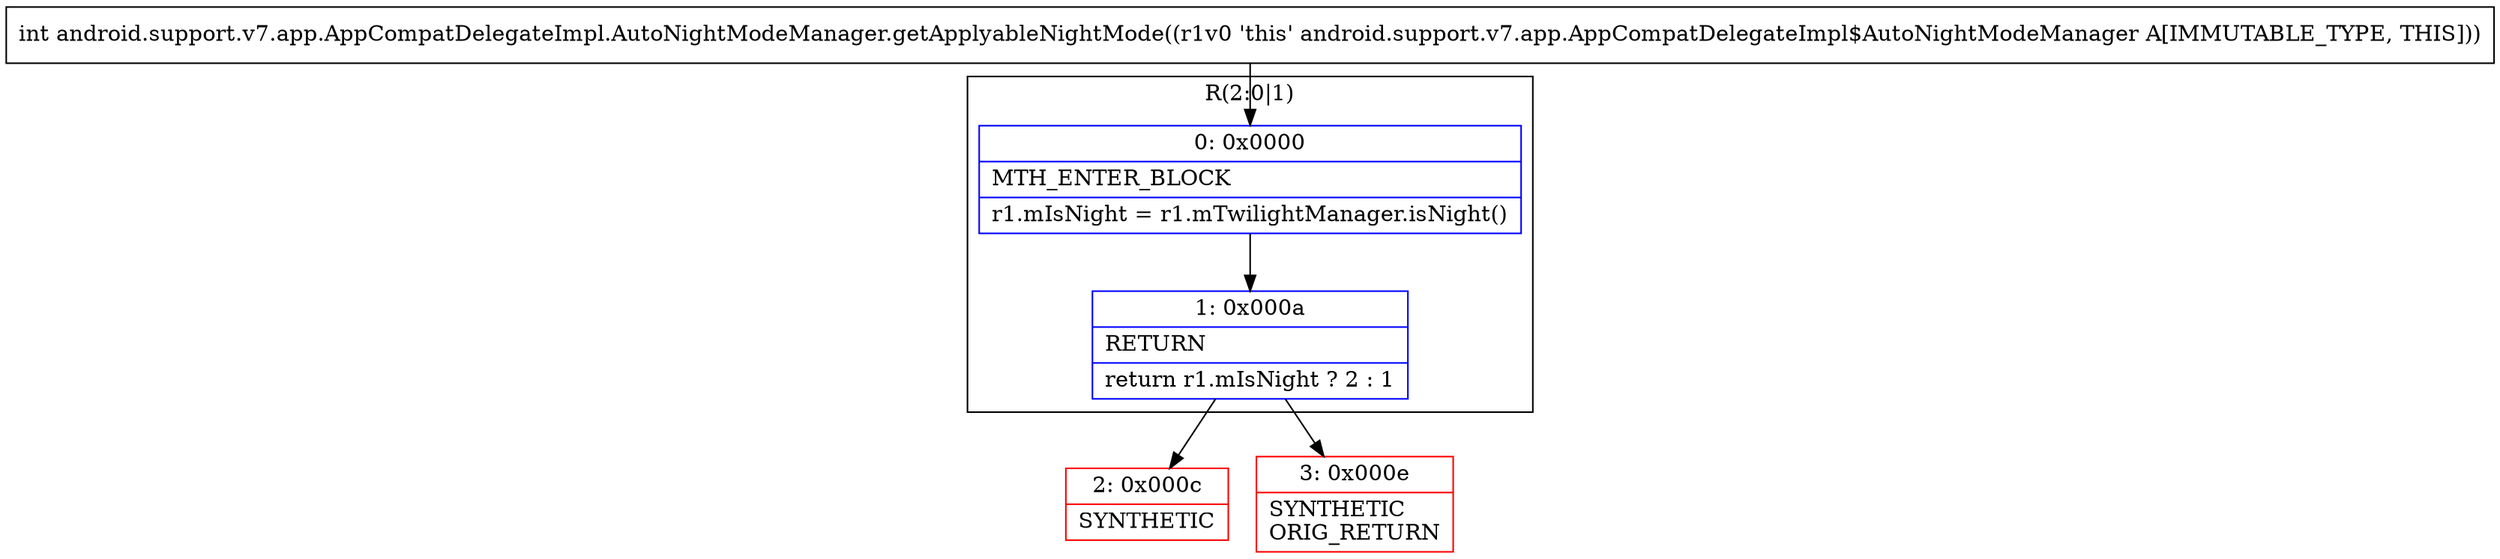 digraph "CFG forandroid.support.v7.app.AppCompatDelegateImpl.AutoNightModeManager.getApplyableNightMode()I" {
subgraph cluster_Region_114936197 {
label = "R(2:0|1)";
node [shape=record,color=blue];
Node_0 [shape=record,label="{0\:\ 0x0000|MTH_ENTER_BLOCK\l|r1.mIsNight = r1.mTwilightManager.isNight()\l}"];
Node_1 [shape=record,label="{1\:\ 0x000a|RETURN\l|return r1.mIsNight ? 2 : 1\l}"];
}
Node_2 [shape=record,color=red,label="{2\:\ 0x000c|SYNTHETIC\l}"];
Node_3 [shape=record,color=red,label="{3\:\ 0x000e|SYNTHETIC\lORIG_RETURN\l}"];
MethodNode[shape=record,label="{int android.support.v7.app.AppCompatDelegateImpl.AutoNightModeManager.getApplyableNightMode((r1v0 'this' android.support.v7.app.AppCompatDelegateImpl$AutoNightModeManager A[IMMUTABLE_TYPE, THIS])) }"];
MethodNode -> Node_0;
Node_0 -> Node_1;
Node_1 -> Node_2;
Node_1 -> Node_3;
}

